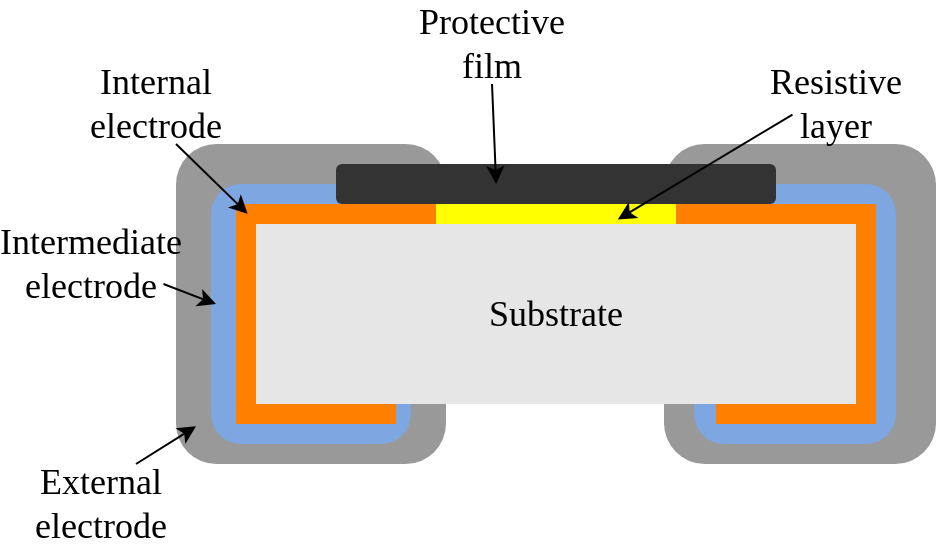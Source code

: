 <mxfile version="24.4.13" type="device">
  <diagram name="Page-1" id="5BXPesKo9DQAovq7GphD">
    <mxGraphModel dx="648" dy="517" grid="1" gridSize="10" guides="1" tooltips="1" connect="1" arrows="1" fold="1" page="1" pageScale="1" pageWidth="827" pageHeight="1169" math="0" shadow="0">
      <root>
        <mxCell id="0" />
        <mxCell id="1" parent="0" />
        <mxCell id="aWeNKlxiGIkFY0a5E8xL-21" value="" style="rounded=1;whiteSpace=wrap;html=1;strokeColor=none;fillColor=#999999;" parent="1" vertex="1">
          <mxGeometry x="344" y="260" width="136" height="160" as="geometry" />
        </mxCell>
        <mxCell id="aWeNKlxiGIkFY0a5E8xL-20" value="" style="rounded=1;whiteSpace=wrap;html=1;strokeColor=none;fillColor=#999999;" parent="1" vertex="1">
          <mxGeometry x="100" y="260" width="135" height="160" as="geometry" />
        </mxCell>
        <mxCell id="aWeNKlxiGIkFY0a5E8xL-1" value="" style="rounded=1;whiteSpace=wrap;html=1;strokeColor=none;fillColor=#7EA6E0;" parent="1" vertex="1">
          <mxGeometry x="117.5" y="280" width="100" height="130" as="geometry" />
        </mxCell>
        <mxCell id="aWeNKlxiGIkFY0a5E8xL-4" value="" style="rounded=1;whiteSpace=wrap;html=1;strokeColor=none;fillColor=#7EA6E0;" parent="1" vertex="1">
          <mxGeometry x="359" y="280" width="101" height="130" as="geometry" />
        </mxCell>
        <mxCell id="aWeNKlxiGIkFY0a5E8xL-7" value="" style="rounded=0;whiteSpace=wrap;html=1;strokeColor=none;fillColor=#FF8000;" parent="1" vertex="1">
          <mxGeometry x="130" y="290" width="80" height="110" as="geometry" />
        </mxCell>
        <mxCell id="aWeNKlxiGIkFY0a5E8xL-9" value="" style="rounded=0;whiteSpace=wrap;html=1;strokeColor=none;fillColor=#FF8000;" parent="1" vertex="1">
          <mxGeometry x="370" y="290" width="80" height="110" as="geometry" />
        </mxCell>
        <mxCell id="aWeNKlxiGIkFY0a5E8xL-10" value="" style="rounded=0;whiteSpace=wrap;html=1;strokeColor=none;fillColor=#FF8000;" parent="1" vertex="1">
          <mxGeometry x="200" y="290" width="30" height="15" as="geometry" />
        </mxCell>
        <mxCell id="aWeNKlxiGIkFY0a5E8xL-11" value="" style="rounded=0;whiteSpace=wrap;html=1;strokeColor=none;fillColor=#FF8000;" parent="1" vertex="1">
          <mxGeometry x="350" y="290" width="30" height="15" as="geometry" />
        </mxCell>
        <mxCell id="aWeNKlxiGIkFY0a5E8xL-17" value="" style="rounded=1;whiteSpace=wrap;html=1;strokeColor=none;fillColor=#333333;fontColor=#4D4D4D;" parent="1" vertex="1">
          <mxGeometry x="180" y="270" width="220" height="20" as="geometry" />
        </mxCell>
        <mxCell id="aWeNKlxiGIkFY0a5E8xL-6" value="" style="rounded=0;whiteSpace=wrap;html=1;strokeColor=none;fillColor=#E6E6E6;" parent="1" vertex="1">
          <mxGeometry x="140" y="300" width="300" height="90" as="geometry" />
        </mxCell>
        <mxCell id="aWeNKlxiGIkFY0a5E8xL-22" value="&lt;font style=&quot;font-size: 18px;&quot; face=&quot;Times New Roman&quot;&gt;Substrate&lt;/font&gt;" style="text;strokeColor=none;align=center;fillColor=none;html=1;verticalAlign=middle;whiteSpace=wrap;rounded=0;fontSize=18;" parent="1" vertex="1">
          <mxGeometry x="260" y="330" width="60" height="30" as="geometry" />
        </mxCell>
        <mxCell id="aWeNKlxiGIkFY0a5E8xL-27" style="rounded=0;orthogonalLoop=1;jettySize=auto;html=1;entryX=0.025;entryY=0.462;entryDx=0;entryDy=0;entryPerimeter=0;exitX=1;exitY=1;exitDx=0;exitDy=0;" parent="1" source="aWeNKlxiGIkFY0a5E8xL-23" target="aWeNKlxiGIkFY0a5E8xL-1" edge="1">
          <mxGeometry relative="1" as="geometry">
            <mxPoint x="93.755" y="279.284" as="targetPoint" />
            <mxPoint x="93.76" y="340" as="sourcePoint" />
          </mxGeometry>
        </mxCell>
        <mxCell id="aWeNKlxiGIkFY0a5E8xL-23" value="Intermediate electrode" style="text;strokeColor=none;align=center;fillColor=none;html=1;verticalAlign=middle;whiteSpace=wrap;rounded=0;fontFamily=Times New Roman;fontSize=18;" parent="1" vertex="1">
          <mxGeometry x="21.25" y="310" width="72.5" height="20" as="geometry" />
        </mxCell>
        <mxCell id="aWeNKlxiGIkFY0a5E8xL-28" style="rounded=0;orthogonalLoop=1;jettySize=auto;html=1;entryX=0.074;entryY=0.882;entryDx=0;entryDy=0;entryPerimeter=0;" parent="1" target="aWeNKlxiGIkFY0a5E8xL-20" edge="1">
          <mxGeometry relative="1" as="geometry">
            <mxPoint x="70" y="390" as="targetPoint" />
            <mxPoint x="80" y="420" as="sourcePoint" />
          </mxGeometry>
        </mxCell>
        <mxCell id="aWeNKlxiGIkFY0a5E8xL-24" value="&lt;font style=&quot;font-size: 18px;&quot;&gt;External electrode&lt;/font&gt;" style="text;strokeColor=none;align=center;fillColor=none;html=1;verticalAlign=middle;whiteSpace=wrap;rounded=0;fontFamily=Times New Roman;fontSize=18;" parent="1" vertex="1">
          <mxGeometry x="21.25" y="430" width="82.5" height="20" as="geometry" />
        </mxCell>
        <mxCell id="aWeNKlxiGIkFY0a5E8xL-26" style="rounded=0;orthogonalLoop=1;jettySize=auto;html=1;exitX=0;exitY=0;exitDx=0;exitDy=0;entryX=-0.014;entryY=-0.057;entryDx=0;entryDy=0;entryPerimeter=0;" parent="1" source="aWeNKlxiGIkFY0a5E8xL-20" target="aWeNKlxiGIkFY0a5E8xL-6" edge="1">
          <mxGeometry relative="1" as="geometry">
            <mxPoint x="160" y="220" as="targetPoint" />
          </mxGeometry>
        </mxCell>
        <mxCell id="aWeNKlxiGIkFY0a5E8xL-25" value="Internal electrode" style="text;strokeColor=none;align=center;fillColor=none;html=1;verticalAlign=middle;whiteSpace=wrap;rounded=0;fontFamily=Times New Roman;fontSize=18;" parent="1" vertex="1">
          <mxGeometry x="50" y="230" width="80" height="20" as="geometry" />
        </mxCell>
        <mxCell id="aWeNKlxiGIkFY0a5E8xL-29" value="&lt;font style=&quot;font-size: 18px;&quot; face=&quot;Times New Roman&quot;&gt;Resistive layer&lt;/font&gt;" style="text;strokeColor=none;align=center;fillColor=none;html=1;verticalAlign=middle;whiteSpace=wrap;rounded=0;fontSize=18;" parent="1" vertex="1">
          <mxGeometry x="390" y="230" width="80" height="20" as="geometry" />
        </mxCell>
        <mxCell id="aWeNKlxiGIkFY0a5E8xL-31" value="&lt;font style=&quot;font-size: 18px;&quot; face=&quot;Times New Roman&quot;&gt;Protective film&lt;/font&gt;" style="text;strokeColor=none;align=center;fillColor=none;html=1;verticalAlign=middle;whiteSpace=wrap;rounded=0;fontSize=18;" parent="1" vertex="1">
          <mxGeometry x="217.5" y="200" width="80" height="20" as="geometry" />
        </mxCell>
        <mxCell id="aWeNKlxiGIkFY0a5E8xL-32" style="edgeStyle=none;rounded=0;orthogonalLoop=1;jettySize=auto;html=1;entryX=0.364;entryY=0.5;entryDx=0;entryDy=0;entryPerimeter=0;" parent="1" target="aWeNKlxiGIkFY0a5E8xL-17" edge="1">
          <mxGeometry relative="1" as="geometry">
            <mxPoint x="258" y="230" as="sourcePoint" />
          </mxGeometry>
        </mxCell>
        <mxCell id="aWeNKlxiGIkFY0a5E8xL-13" value="" style="rounded=0;whiteSpace=wrap;html=1;fillColor=#FFFF00;strokeColor=none;" parent="1" vertex="1">
          <mxGeometry x="230" y="290" width="120" height="10" as="geometry" />
        </mxCell>
        <mxCell id="aWeNKlxiGIkFY0a5E8xL-30" style="edgeStyle=none;rounded=0;orthogonalLoop=1;jettySize=auto;html=1;exitX=0;exitY=1;exitDx=0;exitDy=0;entryX=0.603;entryY=-0.025;entryDx=0;entryDy=0;entryPerimeter=0;" parent="1" target="aWeNKlxiGIkFY0a5E8xL-6" edge="1">
          <mxGeometry relative="1" as="geometry">
            <mxPoint x="408.24" y="245.27" as="sourcePoint" />
            <mxPoint x="344" y="290.005" as="targetPoint" />
          </mxGeometry>
        </mxCell>
      </root>
    </mxGraphModel>
  </diagram>
</mxfile>

